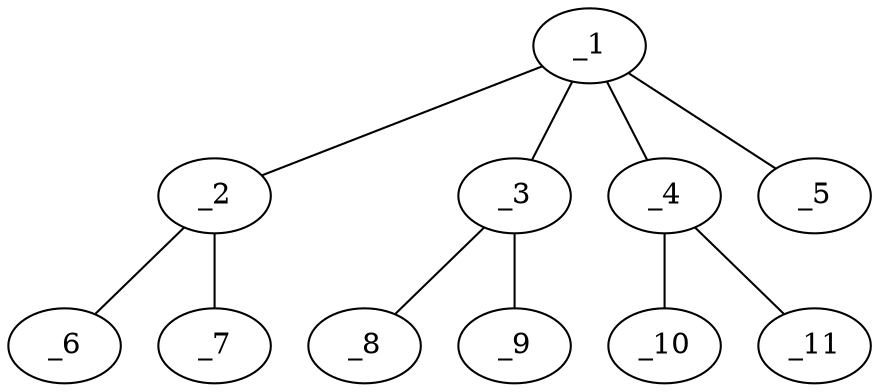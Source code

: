graph molid7967 {
	_1	 [charge=0,
		chem=6,
		symbol="P  ",
		x="3.7321",
		y="-0.116"];
	_2	 [charge=0,
		chem=4,
		symbol="N  ",
		x="4.5981",
		y="0.384"];
	_1 -- _2	 [valence=1];
	_3	 [charge=0,
		chem=4,
		symbol="N  ",
		x="2.866",
		y="-0.616"];
	_1 -- _3	 [valence=1];
	_4	 [charge=0,
		chem=4,
		symbol="N  ",
		x="3.2321",
		y="0.75"];
	_1 -- _4	 [valence=1];
	_5	 [charge=0,
		chem=2,
		symbol="O  ",
		x="4.2321",
		y="-0.9821"];
	_1 -- _5	 [valence=2];
	_6	 [charge=0,
		chem=1,
		symbol="C  ",
		x="5.4641",
		y="-0.116"];
	_2 -- _6	 [valence=1];
	_7	 [charge=0,
		chem=1,
		symbol="C  ",
		x="4.5981",
		y="1.384"];
	_2 -- _7	 [valence=1];
	_8	 [charge=0,
		chem=1,
		symbol="C  ",
		x=2,
		y="-0.116"];
	_3 -- _8	 [valence=1];
	_9	 [charge=0,
		chem=1,
		symbol="C  ",
		x="2.866",
		y="-1.616"];
	_3 -- _9	 [valence=1];
	_10	 [charge=0,
		chem=1,
		symbol="C  ",
		x="3.7321",
		y="1.616"];
	_4 -- _10	 [valence=1];
	_11	 [charge=0,
		chem=1,
		symbol="C  ",
		x="2.2321",
		y="0.75"];
	_4 -- _11	 [valence=1];
}
